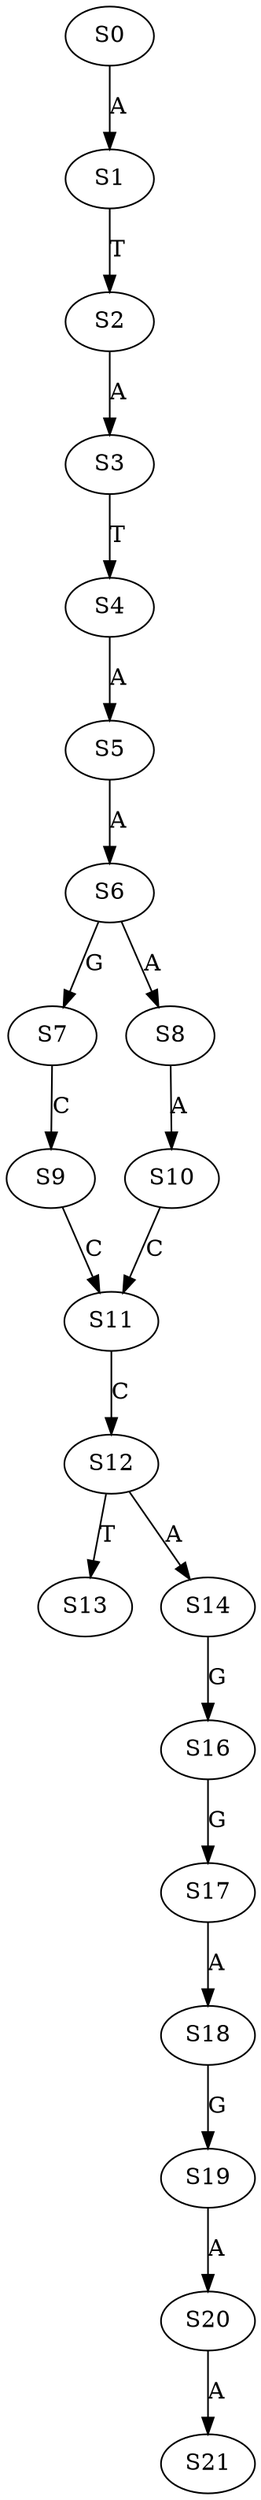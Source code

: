 strict digraph  {
	S0 -> S1 [ label = A ];
	S1 -> S2 [ label = T ];
	S2 -> S3 [ label = A ];
	S3 -> S4 [ label = T ];
	S4 -> S5 [ label = A ];
	S5 -> S6 [ label = A ];
	S6 -> S7 [ label = G ];
	S6 -> S8 [ label = A ];
	S7 -> S9 [ label = C ];
	S8 -> S10 [ label = A ];
	S9 -> S11 [ label = C ];
	S10 -> S11 [ label = C ];
	S11 -> S12 [ label = C ];
	S12 -> S13 [ label = T ];
	S12 -> S14 [ label = A ];
	S14 -> S16 [ label = G ];
	S16 -> S17 [ label = G ];
	S17 -> S18 [ label = A ];
	S18 -> S19 [ label = G ];
	S19 -> S20 [ label = A ];
	S20 -> S21 [ label = A ];
}
